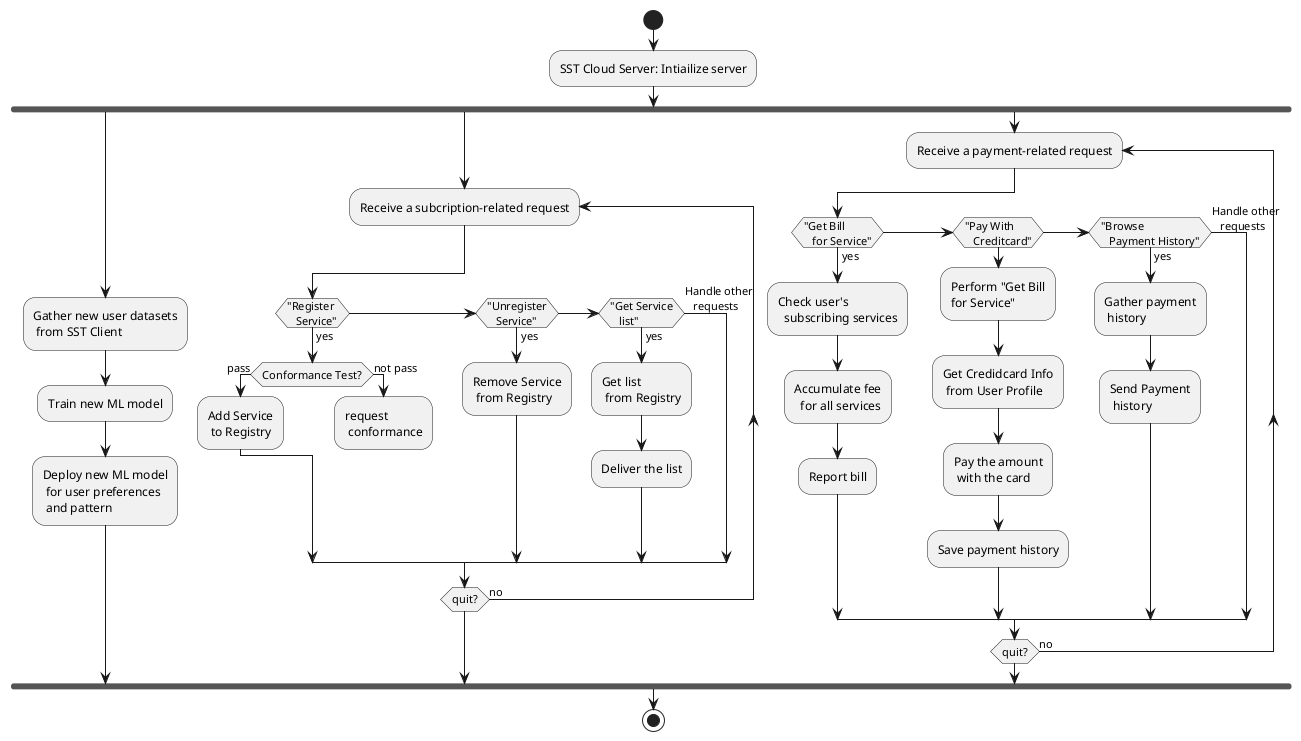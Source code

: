 @startuml
start
:SST Cloud Server: Intiailize server;

fork

:Gather new user datasets
 from SST Client;
 
:Train new ML model;

:Deploy new ML model
 for user preferences
 and pattern;

fork again

repeat:Receive a subcription-related request;

  if ("Register 
   Service") then (yes)
    if (Conformance Test?) then (pass)
      :Add Service
       to Registry;
    else (not pass)
      :request
       conformance;
      detach
    endif
    
  elseif ("Unregister
   Service") then (yes)
    :Remove Service
     from Registry;

  elseif ("Get Service
   list") then (yes)
    :Get list
     from Registry;
    :Deliver the list; 
  else (Handle other
   requests)
  endif

repeat while (quit?) is (no)

fork again

repeat:Receive a payment-related request;

  if ("Get Bill
   for Service") then (yes)
    :Check user's
      subscribing services;
    :Accumulate fee
      for all services;
    :Report bill;
  elseif ("Pay With
   Creditcard")
    :Perform "Get Bill
   for Service";
    :Get Credidcard Info
     from User Profile;
    :Pay the amount
     with the card;
    :Save payment history;
  elseif ("Browse
   Payment History") then (yes)
    :Gather payment
     history;
    :Send Payment
     history;
  else (Handle other
   requests)
  endif

repeat while (quit?) is (no)

endfork

stop
@enduml